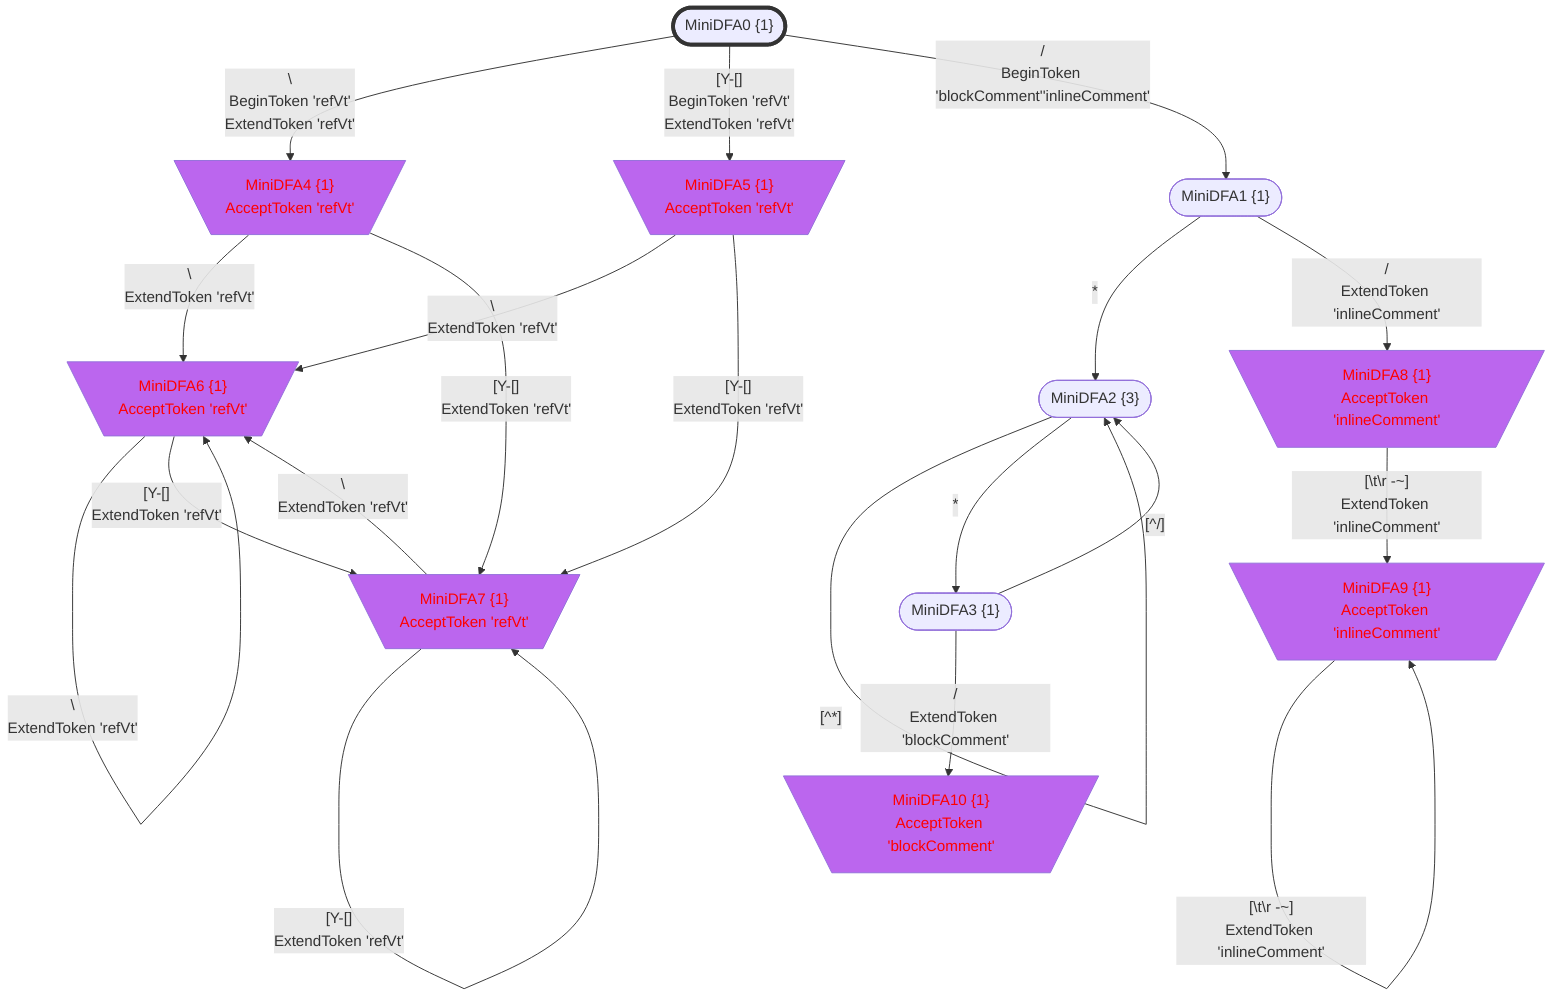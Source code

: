 flowchart
classDef c0001 color:#FF0000;
classDef c0010 stroke-dasharray: 10 10;
classDef c0011 stroke-dasharray: 10 10,color:#FF0000;
classDef c0100 fill:#BB66EE;
classDef c0101 fill:#BB66EE,color:#FF0000;
classDef c0110 fill:#BB66EE,stroke-dasharray: 10 10;
classDef c0111 fill:#BB66EE,stroke-dasharray: 10 10,color:#FF0000;
classDef c1000 stroke:#333,stroke-width:4px;
classDef c1001 stroke:#333,stroke-width:4px,color:#FF0000;
classDef c1010 stroke:#333,stroke-width:4px,stroke-dasharray: 10 10;
classDef c1011 stroke:#333,stroke-width:4px,stroke-dasharray: 10 10,color:#FF0000;
classDef c1100 stroke:#333,stroke-width:4px,fill:#BB66EE;
classDef c1101 stroke:#333,stroke-width:4px,fill:#BB66EE,color:#FF0000;
classDef c1110 stroke:#333,stroke-width:4px,fill:#BB66EE,stroke-dasharray: 10 10;
classDef c1111 stroke:#333,stroke-width:4px,fill:#BB66EE,stroke-dasharray: 10 10,color:#FF0000;
MiniDFA0_-1043797824(["MiniDFA0 {1}"])
class MiniDFA0_-1043797824 c1000;
MiniDFA4_600623006[\"MiniDFA4 {1}
AcceptToken 'refVt'"/]
class MiniDFA4_600623006 c0101;
MiniDFA5_41406967[\"MiniDFA5 {1}
AcceptToken 'refVt'"/]
class MiniDFA5_41406967 c0101;
MiniDFA1_370994852(["MiniDFA1 {1}"])
MiniDFA6_-282460137[\"MiniDFA6 {1}
AcceptToken 'refVt'"/]
class MiniDFA6_-282460137 c0101;
MiniDFA7_-1341645009[\"MiniDFA7 {1}
AcceptToken 'refVt'"/]
class MiniDFA7_-1341645009 c0101;
MiniDFA2_-1216891790(["MiniDFA2 {3}"])
MiniDFA8_-1728827867[\"MiniDFA8 {1}
AcceptToken 'inlineComment'"/]
class MiniDFA8_-1728827867 c0101;
MiniDFA3_871430878(["MiniDFA3 {1}"])
MiniDFA9_-1497456789[\"MiniDFA9 {1}
AcceptToken 'inlineComment'"/]
class MiniDFA9_-1497456789 c0101;
MiniDFA10_-1722059764[\"MiniDFA10 {1}
AcceptToken 'blockComment'"/]
class MiniDFA10_-1722059764 c0101;
MiniDFA0_-1043797824 -->|"#92;
BeginToken 'refVt'
ExtendToken 'refVt'"|MiniDFA4_600623006
MiniDFA0_-1043797824 -->|"[Y-[]
BeginToken 'refVt'
ExtendToken 'refVt'"|MiniDFA5_41406967
MiniDFA0_-1043797824 -->|"/
BeginToken 'blockComment''inlineComment'"|MiniDFA1_370994852
MiniDFA4_600623006 -->|"#92;
ExtendToken 'refVt'"|MiniDFA6_-282460137
MiniDFA4_600623006 -->|"[Y-[]
ExtendToken 'refVt'"|MiniDFA7_-1341645009
MiniDFA5_41406967 -->|"#92;
ExtendToken 'refVt'"|MiniDFA6_-282460137
MiniDFA5_41406967 -->|"[Y-[]
ExtendToken 'refVt'"|MiniDFA7_-1341645009
MiniDFA1_370994852 -->|"*"|MiniDFA2_-1216891790
MiniDFA1_370994852 -->|"/
ExtendToken 'inlineComment'"|MiniDFA8_-1728827867
MiniDFA6_-282460137 -->|"#92;
ExtendToken 'refVt'"|MiniDFA6_-282460137
MiniDFA6_-282460137 -->|"[Y-[]
ExtendToken 'refVt'"|MiniDFA7_-1341645009
MiniDFA7_-1341645009 -->|"#92;
ExtendToken 'refVt'"|MiniDFA6_-282460137
MiniDFA7_-1341645009 -->|"[Y-[]
ExtendToken 'refVt'"|MiniDFA7_-1341645009
MiniDFA2_-1216891790 -->|"[^*]"|MiniDFA2_-1216891790
MiniDFA2_-1216891790 -->|"*"|MiniDFA3_871430878
MiniDFA8_-1728827867 -->|"[#92;t#92;r#32;-~]
ExtendToken 'inlineComment'"|MiniDFA9_-1497456789
MiniDFA3_871430878 -->|"[^/]"|MiniDFA2_-1216891790
MiniDFA3_871430878 -->|"/
ExtendToken 'blockComment'"|MiniDFA10_-1722059764
MiniDFA9_-1497456789 -->|"[#92;t#92;r#32;-~]
ExtendToken 'inlineComment'"|MiniDFA9_-1497456789